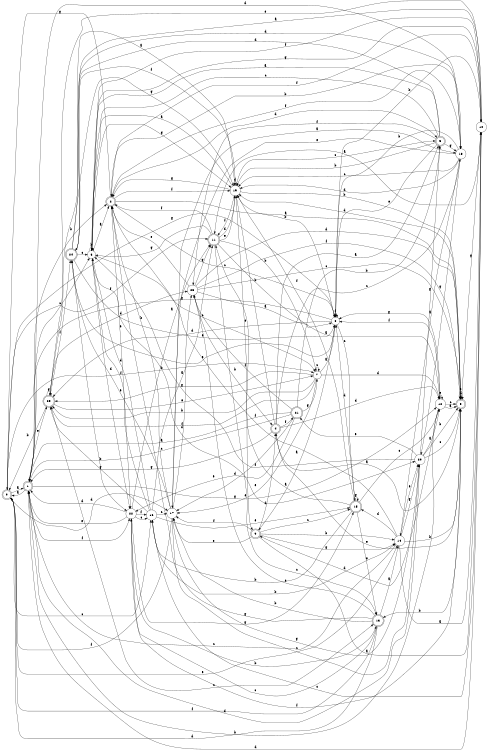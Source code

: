 digraph n21_5 {
__start0 [label="" shape="none"];

rankdir=LR;
size="8,5";

s0 [style="rounded,filled", color="black", fillcolor="white" shape="doublecircle", label="0"];
s1 [style="rounded,filled", color="black", fillcolor="white" shape="doublecircle", label="1"];
s2 [style="rounded,filled", color="black", fillcolor="white" shape="doublecircle", label="2"];
s3 [style="rounded,filled", color="black", fillcolor="white" shape="doublecircle", label="3"];
s4 [style="rounded,filled", color="black", fillcolor="white" shape="doublecircle", label="4"];
s5 [style="rounded,filled", color="black", fillcolor="white" shape="doublecircle", label="5"];
s6 [style="filled", color="black", fillcolor="white" shape="circle", label="6"];
s7 [style="filled", color="black", fillcolor="white" shape="circle", label="7"];
s8 [style="filled", color="black", fillcolor="white" shape="circle", label="8"];
s9 [style="rounded,filled", color="black", fillcolor="white" shape="doublecircle", label="9"];
s10 [style="filled", color="black", fillcolor="white" shape="circle", label="10"];
s11 [style="rounded,filled", color="black", fillcolor="white" shape="doublecircle", label="11"];
s12 [style="filled", color="black", fillcolor="white" shape="circle", label="12"];
s13 [style="rounded,filled", color="black", fillcolor="white" shape="doublecircle", label="13"];
s14 [style="filled", color="black", fillcolor="white" shape="circle", label="14"];
s15 [style="rounded,filled", color="black", fillcolor="white" shape="doublecircle", label="15"];
s16 [style="filled", color="black", fillcolor="white" shape="circle", label="16"];
s17 [style="filled", color="black", fillcolor="white" shape="circle", label="17"];
s18 [style="filled", color="black", fillcolor="white" shape="circle", label="18"];
s19 [style="filled", color="black", fillcolor="white" shape="circle", label="19"];
s20 [style="filled", color="black", fillcolor="white" shape="circle", label="20"];
s21 [style="rounded,filled", color="black", fillcolor="white" shape="doublecircle", label="21"];
s22 [style="filled", color="black", fillcolor="white" shape="circle", label="22"];
s23 [style="filled", color="black", fillcolor="white" shape="circle", label="23"];
s24 [style="rounded,filled", color="black", fillcolor="white" shape="doublecircle", label="24"];
s25 [style="rounded,filled", color="black", fillcolor="white" shape="doublecircle", label="25"];
s0 -> s1 [label="a"];
s0 -> s7 [label="b"];
s0 -> s16 [label="c"];
s0 -> s17 [label="d"];
s0 -> s14 [label="e"];
s0 -> s11 [label="f"];
s0 -> s8 [label="g"];
s1 -> s0 [label="a"];
s1 -> s2 [label="b"];
s1 -> s6 [label="c"];
s1 -> s18 [label="d"];
s1 -> s25 [label="e"];
s1 -> s22 [label="f"];
s1 -> s12 [label="g"];
s2 -> s3 [label="a"];
s2 -> s18 [label="b"];
s2 -> s8 [label="c"];
s2 -> s5 [label="d"];
s2 -> s22 [label="e"];
s2 -> s19 [label="f"];
s2 -> s0 [label="g"];
s3 -> s4 [label="a"];
s3 -> s13 [label="b"];
s3 -> s3 [label="c"];
s3 -> s19 [label="d"];
s3 -> s3 [label="e"];
s3 -> s22 [label="f"];
s3 -> s10 [label="g"];
s4 -> s5 [label="a"];
s4 -> s19 [label="b"];
s4 -> s18 [label="c"];
s4 -> s12 [label="d"];
s4 -> s3 [label="e"];
s4 -> s21 [label="f"];
s4 -> s1 [label="g"];
s5 -> s6 [label="a"];
s5 -> s19 [label="b"];
s5 -> s6 [label="c"];
s5 -> s24 [label="d"];
s5 -> s8 [label="e"];
s5 -> s23 [label="f"];
s5 -> s18 [label="g"];
s6 -> s2 [label="a"];
s6 -> s6 [label="b"];
s6 -> s7 [label="c"];
s6 -> s22 [label="d"];
s6 -> s20 [label="e"];
s6 -> s10 [label="f"];
s6 -> s19 [label="g"];
s7 -> s8 [label="a"];
s7 -> s25 [label="b"];
s7 -> s7 [label="c"];
s7 -> s12 [label="d"];
s7 -> s17 [label="e"];
s7 -> s25 [label="f"];
s7 -> s25 [label="g"];
s8 -> s9 [label="a"];
s8 -> s19 [label="b"];
s8 -> s15 [label="c"];
s8 -> s25 [label="d"];
s8 -> s24 [label="e"];
s8 -> s8 [label="f"];
s8 -> s1 [label="g"];
s9 -> s10 [label="a"];
s9 -> s14 [label="b"];
s9 -> s15 [label="c"];
s9 -> s4 [label="d"];
s9 -> s17 [label="e"];
s9 -> s17 [label="f"];
s9 -> s14 [label="g"];
s10 -> s11 [label="a"];
s10 -> s8 [label="b"];
s10 -> s16 [label="c"];
s10 -> s1 [label="d"];
s10 -> s25 [label="e"];
s10 -> s2 [label="f"];
s10 -> s6 [label="g"];
s11 -> s12 [label="a"];
s11 -> s7 [label="b"];
s11 -> s13 [label="c"];
s11 -> s19 [label="d"];
s11 -> s19 [label="e"];
s11 -> s2 [label="f"];
s11 -> s6 [label="g"];
s12 -> s3 [label="a"];
s12 -> s1 [label="b"];
s12 -> s3 [label="c"];
s12 -> s9 [label="d"];
s12 -> s12 [label="e"];
s12 -> s8 [label="f"];
s12 -> s8 [label="g"];
s13 -> s14 [label="a"];
s13 -> s17 [label="b"];
s13 -> s22 [label="c"];
s13 -> s0 [label="d"];
s13 -> s23 [label="e"];
s13 -> s0 [label="f"];
s13 -> s2 [label="g"];
s14 -> s10 [label="a"];
s14 -> s3 [label="b"];
s14 -> s1 [label="c"];
s14 -> s15 [label="d"];
s14 -> s20 [label="e"];
s14 -> s2 [label="f"];
s14 -> s20 [label="g"];
s15 -> s11 [label="a"];
s15 -> s16 [label="b"];
s15 -> s12 [label="c"];
s15 -> s8 [label="d"];
s15 -> s13 [label="e"];
s15 -> s19 [label="f"];
s15 -> s15 [label="g"];
s16 -> s11 [label="a"];
s16 -> s14 [label="b"];
s16 -> s17 [label="c"];
s16 -> s6 [label="d"];
s16 -> s15 [label="e"];
s16 -> s6 [label="f"];
s16 -> s25 [label="g"];
s17 -> s18 [label="a"];
s17 -> s2 [label="b"];
s17 -> s20 [label="c"];
s17 -> s23 [label="d"];
s17 -> s24 [label="e"];
s17 -> s0 [label="f"];
s17 -> s20 [label="g"];
s18 -> s14 [label="a"];
s18 -> s8 [label="b"];
s18 -> s19 [label="c"];
s18 -> s19 [label="d"];
s18 -> s17 [label="e"];
s18 -> s2 [label="f"];
s18 -> s20 [label="g"];
s19 -> s6 [label="a"];
s19 -> s3 [label="b"];
s19 -> s5 [label="c"];
s19 -> s19 [label="d"];
s19 -> s9 [label="e"];
s19 -> s11 [label="f"];
s19 -> s2 [label="g"];
s20 -> s12 [label="a"];
s20 -> s3 [label="b"];
s20 -> s3 [label="c"];
s20 -> s1 [label="d"];
s20 -> s21 [label="e"];
s20 -> s6 [label="f"];
s20 -> s5 [label="g"];
s21 -> s1 [label="a"];
s21 -> s5 [label="b"];
s21 -> s1 [label="c"];
s21 -> s17 [label="d"];
s21 -> s22 [label="e"];
s21 -> s23 [label="f"];
s21 -> s7 [label="g"];
s22 -> s11 [label="a"];
s22 -> s13 [label="b"];
s22 -> s16 [label="c"];
s22 -> s1 [label="d"];
s22 -> s1 [label="e"];
s22 -> s16 [label="f"];
s22 -> s15 [label="g"];
s23 -> s8 [label="a"];
s23 -> s4 [label="b"];
s23 -> s3 [label="c"];
s23 -> s3 [label="d"];
s23 -> s2 [label="e"];
s23 -> s3 [label="f"];
s23 -> s11 [label="g"];
s24 -> s10 [label="a"];
s24 -> s22 [label="b"];
s24 -> s6 [label="c"];
s24 -> s18 [label="d"];
s24 -> s8 [label="e"];
s24 -> s19 [label="f"];
s24 -> s19 [label="g"];
s25 -> s19 [label="a"];
s25 -> s0 [label="b"];
s25 -> s13 [label="c"];
s25 -> s23 [label="d"];
s25 -> s7 [label="e"];
s25 -> s24 [label="f"];
s25 -> s25 [label="g"];

}